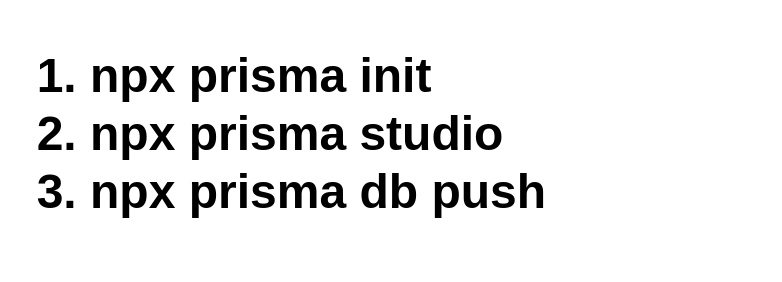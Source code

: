 <mxfile version="21.6.8" type="github" pages="4">
  <diagram name="prisma" id="fR4bRruJ7Pk9LS7oelqa">
    <mxGraphModel dx="1900" dy="934" grid="1" gridSize="10" guides="1" tooltips="1" connect="1" arrows="1" fold="1" page="1" pageScale="1" pageWidth="850" pageHeight="1100" math="0" shadow="0">
      <root>
        <mxCell id="0" />
        <mxCell id="1" parent="0" />
        <mxCell id="TUNQDLvmcNEsq7djK953-1" value="&lt;h1&gt;&lt;ol&gt;&lt;li&gt;npx prisma init&lt;/li&gt;&lt;li&gt;npx prisma studio&amp;nbsp;&lt;/li&gt;&lt;li&gt;npx prisma db push&lt;/li&gt;&lt;/ol&gt;&lt;/h1&gt;&lt;div&gt;&lt;br&gt;&lt;/div&gt;" style="text;html=1;strokeColor=none;fillColor=none;spacing=5;spacingTop=-20;whiteSpace=wrap;overflow=hidden;rounded=0;" vertex="1" parent="1">
          <mxGeometry x="40" y="90" width="390" height="130" as="geometry" />
        </mxCell>
      </root>
    </mxGraphModel>
  </diagram>
  <diagram id="McV8rwwBibUEMmJrTrsG" name="prisma Schema">
    <mxGraphModel dx="1900" dy="934" grid="1" gridSize="10" guides="1" tooltips="1" connect="1" arrows="1" fold="1" page="1" pageScale="1" pageWidth="850" pageHeight="1100" math="0" shadow="0">
      <root>
        <mxCell id="0" />
        <mxCell id="1" parent="0" />
        <mxCell id="La0M69P4b_0MR6w4gGyI-6" value="&lt;font style=&quot;font-size: 18px;&quot;&gt;One to Many&amp;nbsp; &amp;nbsp;(one)&lt;/font&gt;" style="swimlane;whiteSpace=wrap;html=1;" vertex="1" parent="1">
          <mxGeometry x="50" y="60" width="850" height="270" as="geometry" />
        </mxCell>
        <mxCell id="La0M69P4b_0MR6w4gGyI-10" value="Home" style="swimlane;childLayout=stackLayout;horizontal=1;startSize=50;horizontalStack=0;rounded=1;fontSize=14;fontStyle=0;strokeWidth=2;resizeParent=0;resizeLast=1;shadow=0;dashed=0;align=center;arcSize=4;whiteSpace=wrap;html=1;" vertex="1" parent="La0M69P4b_0MR6w4gGyI-6">
          <mxGeometry x="30" y="50" width="300" height="170" as="geometry" />
        </mxCell>
        <mxCell id="La0M69P4b_0MR6w4gGyI-14" value="&lt;div style=&quot;text-align: left;&quot;&gt;&lt;span style=&quot;font-size: 14px;&quot;&gt;&lt;b&gt;id&lt;span style=&quot;white-space: pre;&quot;&gt;&#x9;&lt;/span&gt;&lt;span style=&quot;white-space: pre;&quot;&gt;&#x9;&lt;/span&gt;&lt;span style=&quot;white-space: pre;&quot;&gt;&#x9;&lt;/span&gt;Int&lt;/b&gt;&lt;/span&gt;&lt;/div&gt;&lt;font style=&quot;&quot;&gt;&lt;div style=&quot;text-align: left;&quot;&gt;&lt;span style=&quot;font-size: 14px;&quot;&gt;&lt;b&gt;&lt;br&gt;&lt;/b&gt;&lt;/span&gt;&lt;/div&gt;&lt;b style=&quot;font-size: 14px; border-color: var(--border-color);&quot;&gt;&lt;div style=&quot;text-align: left;&quot;&gt;&lt;b style=&quot;background-color: initial; border-color: var(--border-color);&quot;&gt;images&lt;span style=&quot;white-space: pre;&quot;&gt;&amp;nbsp;&amp;nbsp;&amp;nbsp;&amp;nbsp;&lt;/span&gt;&lt;span style=&quot;border-color: var(--border-color);&quot;&gt;&lt;span style=&quot;white-space: pre;&quot;&gt;&amp;nbsp;&amp;nbsp;&amp;nbsp;&amp;nbsp;&lt;/span&gt;&lt;/span&gt;&lt;span style=&quot;border-color: var(--border-color);&quot;&gt;&lt;span style=&quot;white-space: pre;&quot;&gt;&amp;nbsp;&amp;nbsp;&amp;nbsp;&amp;nbsp;&lt;/span&gt;&lt;/span&gt;Image[ ]&lt;/b&gt;&lt;/div&gt;&lt;/b&gt;&lt;/font&gt;" style="text;html=1;align=center;verticalAlign=middle;resizable=0;points=[];autosize=1;strokeColor=none;fillColor=none;" vertex="1" parent="La0M69P4b_0MR6w4gGyI-10">
          <mxGeometry y="50" width="300" height="120" as="geometry" />
        </mxCell>
        <mxCell id="La0M69P4b_0MR6w4gGyI-12" value="Images" style="swimlane;childLayout=stackLayout;horizontal=1;startSize=50;horizontalStack=0;rounded=1;fontSize=14;fontStyle=0;strokeWidth=2;resizeParent=0;resizeLast=1;shadow=0;dashed=0;align=center;arcSize=4;whiteSpace=wrap;html=1;" vertex="1" parent="La0M69P4b_0MR6w4gGyI-6">
          <mxGeometry x="370" y="50" width="440" height="170" as="geometry" />
        </mxCell>
        <mxCell id="La0M69P4b_0MR6w4gGyI-16" value="&lt;font style=&quot;font-size: 14px;&quot;&gt;&lt;b&gt;&lt;span style=&quot;white-space: pre;&quot;&gt;&#x9;&lt;/span&gt;home_id&lt;span style=&quot;white-space: pre;&quot;&gt;&#x9;&lt;/span&gt;:&amp;nbsp; &amp;nbsp; &amp;nbsp; &amp;nbsp; &amp;nbsp; &amp;nbsp; &amp;nbsp; &amp;nbsp;Int&lt;br&gt;&lt;br&gt;&lt;span style=&quot;white-space: pre;&quot;&gt;&#x9;&lt;/span&gt;home:&lt;span style=&quot;white-space: pre;&quot;&gt;&#x9;&lt;/span&gt;Home @relation fields: [home_id], reference: [id]&lt;/b&gt;&lt;/font&gt;" style="text;html=1;align=left;verticalAlign=middle;resizable=0;points=[];autosize=1;strokeColor=none;fillColor=none;" vertex="1" parent="La0M69P4b_0MR6w4gGyI-12">
          <mxGeometry y="50" width="440" height="120" as="geometry" />
        </mxCell>
        <mxCell id="La0M69P4b_0MR6w4gGyI-17" value="&lt;font style=&quot;font-size: 18px;&quot;&gt;user&amp;nbsp; has many&amp;nbsp; different type of messages&lt;/font&gt;" style="swimlane;whiteSpace=wrap;html=1;" vertex="1" parent="1">
          <mxGeometry x="50" y="375" width="1090" height="350" as="geometry" />
        </mxCell>
        <mxCell id="La0M69P4b_0MR6w4gGyI-18" value="User" style="swimlane;childLayout=stackLayout;horizontal=1;startSize=50;horizontalStack=0;rounded=1;fontSize=14;fontStyle=0;strokeWidth=2;resizeParent=0;resizeLast=1;shadow=0;dashed=0;align=center;arcSize=4;whiteSpace=wrap;html=1;" vertex="1" parent="La0M69P4b_0MR6w4gGyI-17">
          <mxGeometry x="20" y="80" width="410" height="190" as="geometry" />
        </mxCell>
        <mxCell id="La0M69P4b_0MR6w4gGyI-19" value="&lt;div style=&quot;text-align: left;&quot;&gt;&lt;div&gt;&lt;font style=&quot;font-size: 12px;&quot;&gt;&lt;b style=&quot;&quot;&gt;&amp;nbsp; buyer_messages&amp;nbsp; &amp;nbsp; &amp;nbsp; &amp;nbsp; Message[] @relation(&quot;buyer_messages&quot;)&lt;/b&gt;&lt;/font&gt;&lt;/div&gt;&lt;div&gt;&lt;font style=&quot;font-size: 12px;&quot;&gt;&lt;b&gt;&amp;nbsp; realtor_messages&amp;nbsp; &amp;nbsp; &amp;nbsp; Message[] @relation(&quot;realtor_messages&quot;)&lt;/b&gt;&lt;/font&gt;&lt;/div&gt;&lt;/div&gt;" style="text;html=1;align=center;verticalAlign=middle;resizable=0;points=[];autosize=1;strokeColor=none;fillColor=none;" vertex="1" parent="La0M69P4b_0MR6w4gGyI-18">
          <mxGeometry y="50" width="410" height="140" as="geometry" />
        </mxCell>
        <mxCell id="La0M69P4b_0MR6w4gGyI-20" value="Messages" style="swimlane;childLayout=stackLayout;horizontal=1;startSize=50;horizontalStack=0;rounded=1;fontSize=14;fontStyle=0;strokeWidth=2;resizeParent=0;resizeLast=1;shadow=0;dashed=0;align=center;arcSize=4;whiteSpace=wrap;html=1;" vertex="1" parent="La0M69P4b_0MR6w4gGyI-17">
          <mxGeometry x="440" y="80" width="610" height="190" as="geometry" />
        </mxCell>
        <mxCell id="La0M69P4b_0MR6w4gGyI-21" value="&lt;div style=&quot;&quot;&gt;&lt;font style=&quot;&quot;&gt;&lt;b style=&quot;font-size: 12px;&quot;&gt;&amp;nbsp; &lt;/b&gt;&lt;font style=&quot;font-size: 14px;&quot;&gt;&lt;b style=&quot;&quot;&gt;r&lt;/b&gt;&lt;font style=&quot;&quot;&gt;ealtor_i&lt;/font&gt;&lt;b style=&quot;&quot;&gt;d&amp;nbsp; &amp;nbsp; &amp;nbsp; &amp;nbsp; &amp;nbsp; &amp;nbsp; Int&lt;/b&gt;&lt;/font&gt;&lt;/font&gt;&lt;/div&gt;&lt;div style=&quot;&quot;&gt;&lt;span style=&quot;font-size: 14px;&quot;&gt;&lt;b&gt;&amp;nbsp; realtor&amp;nbsp; &amp;nbsp; &amp;nbsp; &amp;nbsp; &amp;nbsp; &amp;nbsp; &amp;nbsp; &amp;nbsp;User @relation(&quot;realtor_messages&quot;, fields: [realtor_id], references: [id])&lt;/b&gt;&lt;/span&gt;&lt;/div&gt;&lt;div style=&quot;&quot;&gt;&lt;span style=&quot;font-size: 14px;&quot;&gt;&lt;b&gt;&amp;nbsp; buyer_id&amp;nbsp; &amp;nbsp; &amp;nbsp; &amp;nbsp; &amp;nbsp; &amp;nbsp; &amp;nbsp; Int&lt;/b&gt;&lt;/span&gt;&lt;/div&gt;&lt;div style=&quot;&quot;&gt;&lt;span style=&quot;font-size: 14px;&quot;&gt;&lt;b&gt;&amp;nbsp; buyer&amp;nbsp; &amp;nbsp; &amp;nbsp; &amp;nbsp; &amp;nbsp; &amp;nbsp; &amp;nbsp; &amp;nbsp; &amp;nbsp;User @relation(&quot;buyer_messages&quot;, fields: [buyer_id], references: [id])&lt;/b&gt;&lt;/span&gt;&lt;/div&gt;" style="text;html=1;align=left;verticalAlign=middle;resizable=0;points=[];autosize=1;strokeColor=none;fillColor=none;" vertex="1" parent="La0M69P4b_0MR6w4gGyI-20">
          <mxGeometry y="50" width="610" height="140" as="geometry" />
        </mxCell>
      </root>
    </mxGraphModel>
  </diagram>
  <diagram id="CeP97j2LkzsExjr8yILW" name="Auth logic">
    <mxGraphModel dx="1900" dy="934" grid="1" gridSize="10" guides="1" tooltips="1" connect="1" arrows="1" fold="1" page="1" pageScale="1" pageWidth="850" pageHeight="1100" math="0" shadow="0">
      <root>
        <mxCell id="0" />
        <mxCell id="1" parent="0" />
        <mxCell id="2bGyonBr90jHX9Ggoh_I-5" value="&lt;font style=&quot;font-size: 18px;&quot;&gt;3. hash the password&lt;br&gt;&lt;br&gt;&lt;/font&gt;" style="text;strokeColor=none;fillColor=none;spacingLeft=4;spacingRight=4;overflow=hidden;rotatable=0;points=[[0,0.5],[1,0.5]];portConstraint=eastwest;fontSize=12;whiteSpace=wrap;html=1;" vertex="1" parent="1">
          <mxGeometry x="170" y="300" width="630" height="30" as="geometry" />
        </mxCell>
        <mxCell id="2bGyonBr90jHX9Ggoh_I-2" value="&lt;span style=&quot;font-size: 18px;&quot;&gt;1. validate data from user&lt;/span&gt;" style="text;strokeColor=none;fillColor=none;spacingLeft=4;spacingRight=4;overflow=hidden;rotatable=0;points=[[0,0.5],[1,0.5]];portConstraint=eastwest;fontSize=12;whiteSpace=wrap;html=1;" vertex="1" parent="1">
          <mxGeometry x="170" y="190" width="630" height="30" as="geometry" />
        </mxCell>
        <mxCell id="2bGyonBr90jHX9Ggoh_I-3" value="&lt;font style=&quot;font-size: 18px;&quot;&gt;2. valicate email is not in use&lt;/font&gt;" style="text;strokeColor=none;fillColor=none;spacingLeft=4;spacingRight=4;overflow=hidden;rotatable=0;points=[[0,0.5],[1,0.5]];portConstraint=eastwest;fontSize=12;whiteSpace=wrap;html=1;" vertex="1" parent="1">
          <mxGeometry x="170" y="250" width="630" height="30" as="geometry" />
        </mxCell>
        <mxCell id="2bGyonBr90jHX9Ggoh_I-4" value="&lt;font style=&quot;font-size: 18px;&quot;&gt;4. Save to the db&lt;br&gt;&lt;/font&gt;" style="text;strokeColor=none;fillColor=none;spacingLeft=4;spacingRight=4;overflow=hidden;rotatable=0;points=[[0,0.5],[1,0.5]];portConstraint=eastwest;fontSize=12;whiteSpace=wrap;html=1;" vertex="1" parent="1">
          <mxGeometry x="170" y="350" width="630" height="30" as="geometry" />
        </mxCell>
        <mxCell id="2bGyonBr90jHX9Ggoh_I-6" value="&lt;font style=&quot;font-size: 18px;&quot;&gt;Signup Logic&lt;/font&gt;" style="rounded=0;whiteSpace=wrap;html=1;" vertex="1" parent="1">
          <mxGeometry x="170" y="110" width="370" height="50" as="geometry" />
        </mxCell>
      </root>
    </mxGraphModel>
  </diagram>
  <diagram id="_-HXnLdmxGGwrnoy2HIj" name="dto">
    <mxGraphModel dx="1900" dy="934" grid="1" gridSize="10" guides="1" tooltips="1" connect="1" arrows="1" fold="1" page="1" pageScale="1" pageWidth="850" pageHeight="1100" math="0" shadow="0">
      <root>
        <mxCell id="0" />
        <mxCell id="1" parent="0" />
      </root>
    </mxGraphModel>
  </diagram>
</mxfile>
